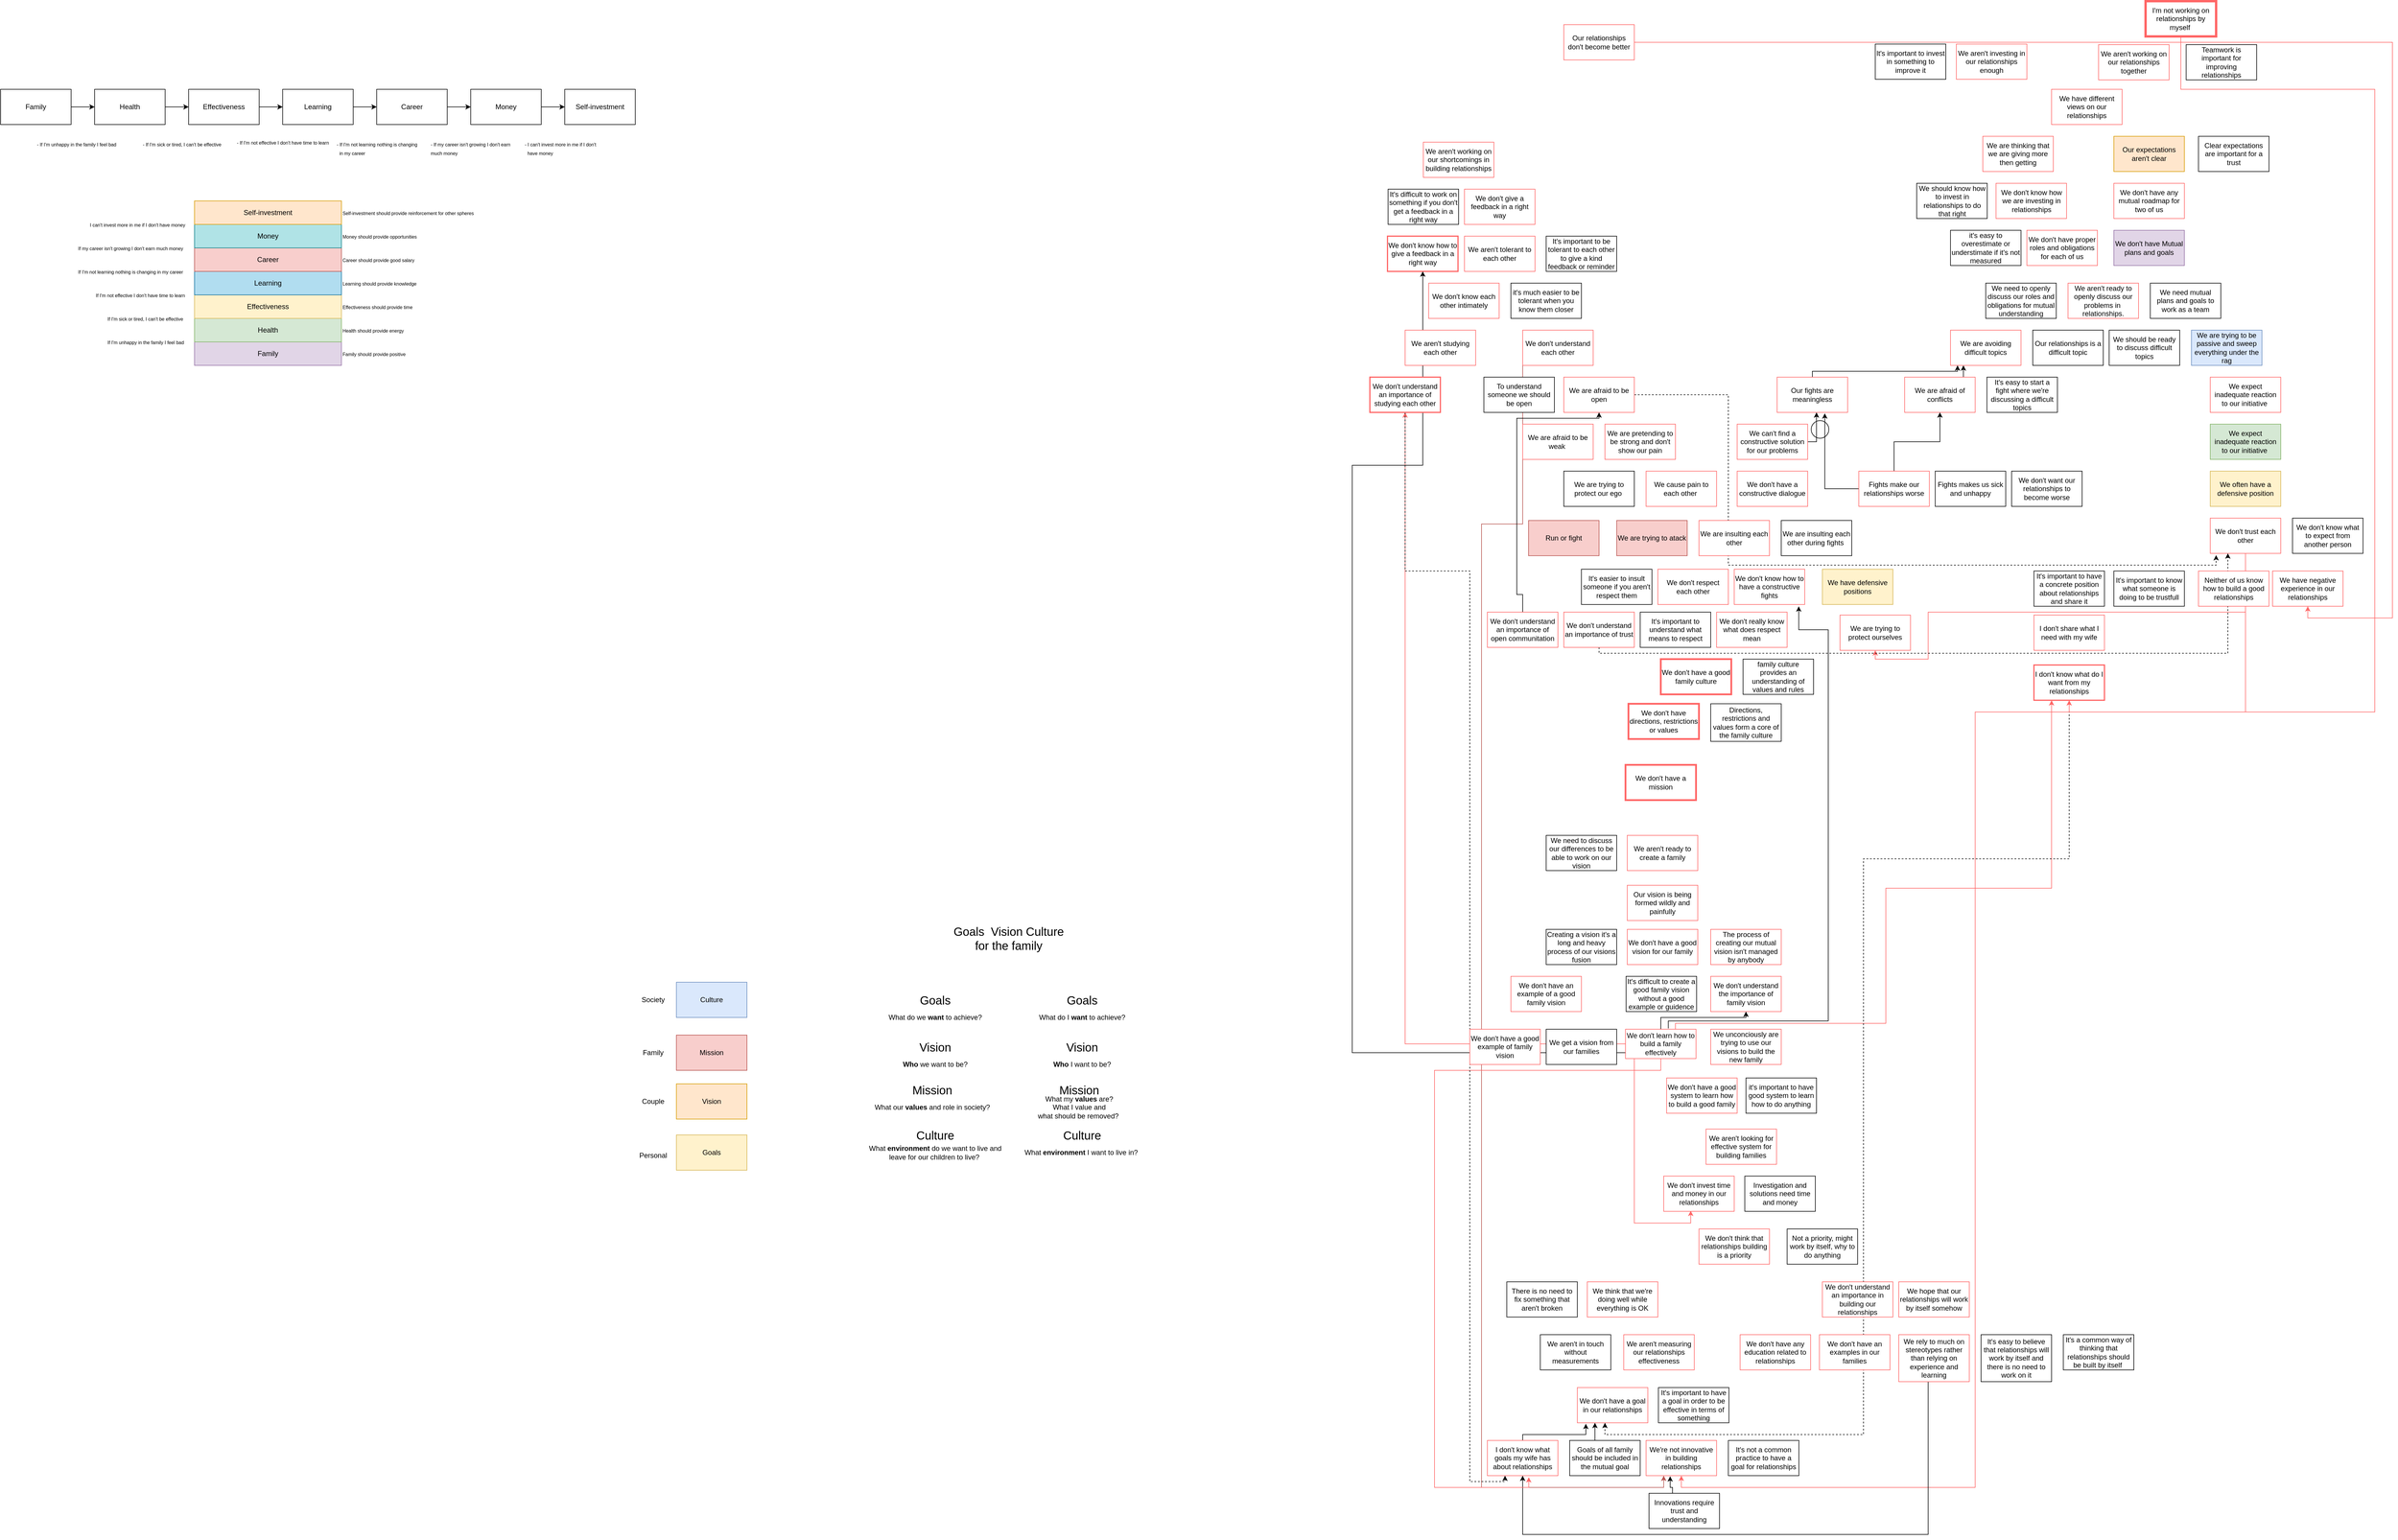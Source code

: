 <mxfile version="14.3.0" type="github">
  <diagram id="DJ9-_ddOUYUHQFPEdcVO" name="Page-1">
    <mxGraphModel dx="1185" dy="635" grid="1" gridSize="10" guides="1" tooltips="1" connect="1" arrows="1" fold="1" page="1" pageScale="1" pageWidth="850" pageHeight="1100" math="0" shadow="0">
      <root>
        <mxCell id="0" />
        <mxCell id="1" parent="0" />
        <mxCell id="LYr8p_JjXjSX1QbG3yEF-8" style="edgeStyle=orthogonalEdgeStyle;rounded=0;orthogonalLoop=1;jettySize=auto;html=1;entryX=0;entryY=0.5;entryDx=0;entryDy=0;" parent="1" source="LYr8p_JjXjSX1QbG3yEF-1" target="LYr8p_JjXjSX1QbG3yEF-2" edge="1">
          <mxGeometry relative="1" as="geometry" />
        </mxCell>
        <mxCell id="LYr8p_JjXjSX1QbG3yEF-1" value="Family" style="rounded=0;whiteSpace=wrap;html=1;" parent="1" vertex="1">
          <mxGeometry x="20" y="290" width="120" height="60" as="geometry" />
        </mxCell>
        <mxCell id="LYr8p_JjXjSX1QbG3yEF-9" style="edgeStyle=orthogonalEdgeStyle;rounded=0;orthogonalLoop=1;jettySize=auto;html=1;entryX=0;entryY=0.5;entryDx=0;entryDy=0;" parent="1" source="LYr8p_JjXjSX1QbG3yEF-2" target="LYr8p_JjXjSX1QbG3yEF-3" edge="1">
          <mxGeometry relative="1" as="geometry" />
        </mxCell>
        <mxCell id="LYr8p_JjXjSX1QbG3yEF-2" value="Health" style="rounded=0;whiteSpace=wrap;html=1;" parent="1" vertex="1">
          <mxGeometry x="180" y="290" width="120" height="60" as="geometry" />
        </mxCell>
        <mxCell id="LYr8p_JjXjSX1QbG3yEF-10" style="edgeStyle=orthogonalEdgeStyle;rounded=0;orthogonalLoop=1;jettySize=auto;html=1;entryX=0;entryY=0.5;entryDx=0;entryDy=0;" parent="1" source="LYr8p_JjXjSX1QbG3yEF-3" target="LYr8p_JjXjSX1QbG3yEF-4" edge="1">
          <mxGeometry relative="1" as="geometry" />
        </mxCell>
        <mxCell id="LYr8p_JjXjSX1QbG3yEF-3" value="Effectiveness" style="rounded=0;whiteSpace=wrap;html=1;" parent="1" vertex="1">
          <mxGeometry x="340" y="290" width="120" height="60" as="geometry" />
        </mxCell>
        <mxCell id="LYr8p_JjXjSX1QbG3yEF-11" style="edgeStyle=orthogonalEdgeStyle;rounded=0;orthogonalLoop=1;jettySize=auto;html=1;entryX=0;entryY=0.5;entryDx=0;entryDy=0;" parent="1" source="LYr8p_JjXjSX1QbG3yEF-4" target="LYr8p_JjXjSX1QbG3yEF-5" edge="1">
          <mxGeometry relative="1" as="geometry" />
        </mxCell>
        <mxCell id="LYr8p_JjXjSX1QbG3yEF-4" value="Learning" style="rounded=0;whiteSpace=wrap;html=1;" parent="1" vertex="1">
          <mxGeometry x="500" y="290" width="120" height="60" as="geometry" />
        </mxCell>
        <mxCell id="LYr8p_JjXjSX1QbG3yEF-12" style="edgeStyle=orthogonalEdgeStyle;rounded=0;orthogonalLoop=1;jettySize=auto;html=1;entryX=0;entryY=0.5;entryDx=0;entryDy=0;" parent="1" source="LYr8p_JjXjSX1QbG3yEF-5" target="LYr8p_JjXjSX1QbG3yEF-6" edge="1">
          <mxGeometry relative="1" as="geometry" />
        </mxCell>
        <mxCell id="LYr8p_JjXjSX1QbG3yEF-5" value="Career" style="rounded=0;whiteSpace=wrap;html=1;" parent="1" vertex="1">
          <mxGeometry x="660" y="290" width="120" height="60" as="geometry" />
        </mxCell>
        <mxCell id="LYr8p_JjXjSX1QbG3yEF-13" style="edgeStyle=orthogonalEdgeStyle;rounded=0;orthogonalLoop=1;jettySize=auto;html=1;entryX=0;entryY=0.5;entryDx=0;entryDy=0;" parent="1" source="LYr8p_JjXjSX1QbG3yEF-6" target="LYr8p_JjXjSX1QbG3yEF-7" edge="1">
          <mxGeometry relative="1" as="geometry" />
        </mxCell>
        <mxCell id="LYr8p_JjXjSX1QbG3yEF-6" value="Money" style="rounded=0;whiteSpace=wrap;html=1;" parent="1" vertex="1">
          <mxGeometry x="820" y="290" width="120" height="60" as="geometry" />
        </mxCell>
        <mxCell id="LYr8p_JjXjSX1QbG3yEF-7" value="Self-investment" style="rounded=0;whiteSpace=wrap;html=1;" parent="1" vertex="1">
          <mxGeometry x="980" y="290" width="120" height="60" as="geometry" />
        </mxCell>
        <mxCell id="LYr8p_JjXjSX1QbG3yEF-14" value="&lt;font style=&quot;font-size: 8px&quot;&gt;- If I&#39;m unhappy in the family I feel bad&lt;br&gt;&lt;br&gt;&lt;/font&gt;" style="text;html=1;align=left;verticalAlign=middle;resizable=0;points=[];autosize=1;" parent="1" vertex="1">
          <mxGeometry x="80" y="370" width="150" height="40" as="geometry" />
        </mxCell>
        <mxCell id="LYr8p_JjXjSX1QbG3yEF-15" value="&lt;font style=&quot;font-size: 8px&quot;&gt;- If I&#39;m sick or tired, I can&#39;t be effective&lt;br&gt;&lt;br&gt;&lt;/font&gt;" style="text;html=1;align=left;verticalAlign=middle;resizable=0;points=[];autosize=1;" parent="1" vertex="1">
          <mxGeometry x="260" y="370" width="150" height="40" as="geometry" />
        </mxCell>
        <mxCell id="LYr8p_JjXjSX1QbG3yEF-16" value="&lt;font style=&quot;font-size: 8px&quot;&gt;- If I&#39;m not effective I don&#39;t have time to learn&lt;br&gt;&lt;/font&gt;" style="text;html=1;align=left;verticalAlign=middle;resizable=0;points=[];autosize=1;" parent="1" vertex="1">
          <mxGeometry x="420" y="370" width="170" height="20" as="geometry" />
        </mxCell>
        <mxCell id="LYr8p_JjXjSX1QbG3yEF-17" value="&lt;font style=&quot;font-size: 8px&quot;&gt;- If I&#39;m not learning nothing is changing&lt;br&gt;&amp;nbsp; in my career&lt;br&gt;&lt;/font&gt;" style="text;html=1;align=left;verticalAlign=middle;resizable=0;points=[];autosize=1;" parent="1" vertex="1">
          <mxGeometry x="590" y="370" width="150" height="40" as="geometry" />
        </mxCell>
        <mxCell id="LYr8p_JjXjSX1QbG3yEF-18" value="&lt;font style=&quot;font-size: 8px&quot;&gt;- If my career isn&#39;t growing I don&#39;t earn&lt;br&gt;much money&lt;br&gt;&lt;/font&gt;" style="text;html=1;align=left;verticalAlign=middle;resizable=0;points=[];autosize=1;" parent="1" vertex="1">
          <mxGeometry x="750" y="370" width="150" height="40" as="geometry" />
        </mxCell>
        <mxCell id="LYr8p_JjXjSX1QbG3yEF-19" value="&lt;font style=&quot;font-size: 8px&quot;&gt;- I can&#39;t invest more in me if I don&#39;t &lt;br&gt;&amp;nbsp; have money&lt;br&gt;&lt;/font&gt;" style="text;html=1;align=left;verticalAlign=middle;resizable=0;points=[];autosize=1;" parent="1" vertex="1">
          <mxGeometry x="910" y="370" width="140" height="40" as="geometry" />
        </mxCell>
        <mxCell id="00tfdcvLLPrU-U2BGuaB-1" value="Family" style="rounded=0;whiteSpace=wrap;html=1;fillColor=#e1d5e7;strokeColor=#9673a6;" parent="1" vertex="1">
          <mxGeometry x="350" y="720" width="250" height="40" as="geometry" />
        </mxCell>
        <mxCell id="00tfdcvLLPrU-U2BGuaB-2" value="Health" style="rounded=0;whiteSpace=wrap;html=1;fillColor=#d5e8d4;strokeColor=#82b366;" parent="1" vertex="1">
          <mxGeometry x="350" y="680" width="250" height="40" as="geometry" />
        </mxCell>
        <mxCell id="00tfdcvLLPrU-U2BGuaB-3" value="Effectiveness" style="rounded=0;whiteSpace=wrap;html=1;fillColor=#fff2cc;strokeColor=#d6b656;" parent="1" vertex="1">
          <mxGeometry x="350" y="640" width="250" height="40" as="geometry" />
        </mxCell>
        <mxCell id="00tfdcvLLPrU-U2BGuaB-4" value="Learning" style="rounded=0;whiteSpace=wrap;html=1;fillColor=#b1ddf0;strokeColor=#10739e;" parent="1" vertex="1">
          <mxGeometry x="350" y="600" width="250" height="40" as="geometry" />
        </mxCell>
        <mxCell id="00tfdcvLLPrU-U2BGuaB-5" value="Career" style="rounded=0;whiteSpace=wrap;html=1;fillColor=#f8cecc;strokeColor=#b85450;" parent="1" vertex="1">
          <mxGeometry x="350" y="560" width="250" height="40" as="geometry" />
        </mxCell>
        <mxCell id="00tfdcvLLPrU-U2BGuaB-6" value="Money" style="rounded=0;whiteSpace=wrap;html=1;fillColor=#b0e3e6;strokeColor=#0e8088;" parent="1" vertex="1">
          <mxGeometry x="350" y="520" width="250" height="40" as="geometry" />
        </mxCell>
        <mxCell id="00tfdcvLLPrU-U2BGuaB-7" value="Self-investment" style="rounded=0;whiteSpace=wrap;html=1;fillColor=#ffe6cc;strokeColor=#d79b00;" parent="1" vertex="1">
          <mxGeometry x="350" y="480" width="250" height="40" as="geometry" />
        </mxCell>
        <mxCell id="00tfdcvLLPrU-U2BGuaB-8" value="&lt;font style=&quot;font-size: 8px&quot;&gt;Family should provide positive&lt;br&gt;&lt;/font&gt;" style="text;html=1;align=left;verticalAlign=middle;resizable=0;points=[];autosize=1;" parent="1" vertex="1">
          <mxGeometry x="600" y="730" width="120" height="20" as="geometry" />
        </mxCell>
        <mxCell id="00tfdcvLLPrU-U2BGuaB-10" value="&lt;font style=&quot;font-size: 8px&quot;&gt;Health should provide energy&lt;br&gt;&lt;/font&gt;" style="text;html=1;align=left;verticalAlign=middle;resizable=0;points=[];autosize=1;" parent="1" vertex="1">
          <mxGeometry x="600" y="690" width="120" height="20" as="geometry" />
        </mxCell>
        <mxCell id="00tfdcvLLPrU-U2BGuaB-11" value="&lt;font style=&quot;font-size: 8px&quot;&gt;Effectiveness should provide time&amp;nbsp;&lt;br&gt;&lt;/font&gt;" style="text;html=1;align=left;verticalAlign=middle;resizable=0;points=[];autosize=1;" parent="1" vertex="1">
          <mxGeometry x="600" y="650" width="140" height="20" as="geometry" />
        </mxCell>
        <mxCell id="00tfdcvLLPrU-U2BGuaB-12" value="&lt;font style=&quot;font-size: 8px&quot;&gt;Learning should provide knowledge&lt;br&gt;&lt;/font&gt;" style="text;html=1;align=left;verticalAlign=middle;resizable=0;points=[];autosize=1;" parent="1" vertex="1">
          <mxGeometry x="600" y="610" width="140" height="20" as="geometry" />
        </mxCell>
        <mxCell id="00tfdcvLLPrU-U2BGuaB-13" value="&lt;font style=&quot;font-size: 8px&quot;&gt;Career should provide good salary&lt;br&gt;&lt;/font&gt;" style="text;html=1;align=left;verticalAlign=middle;resizable=0;points=[];autosize=1;" parent="1" vertex="1">
          <mxGeometry x="600" y="570" width="140" height="20" as="geometry" />
        </mxCell>
        <mxCell id="00tfdcvLLPrU-U2BGuaB-14" value="&lt;font style=&quot;font-size: 8px&quot;&gt;Money should provide opportunities&lt;br&gt;&lt;/font&gt;" style="text;html=1;align=left;verticalAlign=middle;resizable=0;points=[];autosize=1;" parent="1" vertex="1">
          <mxGeometry x="600" y="530" width="140" height="20" as="geometry" />
        </mxCell>
        <mxCell id="00tfdcvLLPrU-U2BGuaB-15" value="&lt;font style=&quot;font-size: 8px&quot;&gt;Self-investment should provide reinforcement for other spheres&amp;nbsp;&lt;br&gt;&lt;/font&gt;" style="text;html=1;align=left;verticalAlign=middle;resizable=0;points=[];autosize=1;" parent="1" vertex="1">
          <mxGeometry x="600" y="490" width="240" height="20" as="geometry" />
        </mxCell>
        <mxCell id="00tfdcvLLPrU-U2BGuaB-16" value="We don&#39;t respect each other" style="rounded=0;whiteSpace=wrap;html=1;strokeColor=#FF6666;" parent="1" vertex="1">
          <mxGeometry x="2840" y="1107" width="120" height="60" as="geometry" />
        </mxCell>
        <mxCell id="3LwuBaPG_M0YYdpSXuYX-26" style="edgeStyle=orthogonalEdgeStyle;rounded=0;orthogonalLoop=1;jettySize=auto;html=1;entryX=0.5;entryY=1;entryDx=0;entryDy=0;fillColor=#f8cecc;strokeColor=#FF6666;" parent="1" source="00tfdcvLLPrU-U2BGuaB-17" target="3LwuBaPG_M0YYdpSXuYX-16" edge="1">
          <mxGeometry relative="1" as="geometry">
            <Array as="points">
              <mxPoint x="3380" y="1350" />
              <mxPoint x="3380" y="2670" />
              <mxPoint x="2880" y="2670" />
            </Array>
          </mxGeometry>
        </mxCell>
        <mxCell id="Hi7dQYCk58TvH-89NMs--8" style="edgeStyle=orthogonalEdgeStyle;rounded=0;orthogonalLoop=1;jettySize=auto;html=1;entryX=0.5;entryY=1;entryDx=0;entryDy=0;strokeColor=#FF6666;" parent="1" source="00tfdcvLLPrU-U2BGuaB-17" target="Hi7dQYCk58TvH-89NMs--6" edge="1">
          <mxGeometry relative="1" as="geometry">
            <Array as="points">
              <mxPoint x="3840" y="1180" />
              <mxPoint x="3300" y="1180" />
              <mxPoint x="3300" y="1260" />
              <mxPoint x="3210" y="1260" />
            </Array>
          </mxGeometry>
        </mxCell>
        <mxCell id="00tfdcvLLPrU-U2BGuaB-17" value="We don&#39;t trust each other" style="rounded=0;whiteSpace=wrap;html=1;strokeColor=#FF6666;" parent="1" vertex="1">
          <mxGeometry x="3780" y="1020" width="120" height="60" as="geometry" />
        </mxCell>
        <mxCell id="3LwuBaPG_M0YYdpSXuYX-29" style="edgeStyle=orthogonalEdgeStyle;rounded=0;orthogonalLoop=1;jettySize=auto;html=1;entryX=0.25;entryY=1;entryDx=0;entryDy=0;exitX=0;exitY=0.5;exitDx=0;exitDy=0;fillColor=#f8cecc;strokeColor=#b85450;" parent="1" source="00tfdcvLLPrU-U2BGuaB-18" target="3LwuBaPG_M0YYdpSXuYX-16" edge="1">
          <mxGeometry relative="1" as="geometry">
            <Array as="points">
              <mxPoint x="2540" y="1030" />
              <mxPoint x="2540" y="2670" />
              <mxPoint x="2850" y="2670" />
            </Array>
          </mxGeometry>
        </mxCell>
        <mxCell id="00tfdcvLLPrU-U2BGuaB-18" value="We don&#39;t understand each other" style="rounded=0;whiteSpace=wrap;html=1;strokeColor=#FF6666;" parent="1" vertex="1">
          <mxGeometry x="2610" y="700" width="120" height="60" as="geometry" />
        </mxCell>
        <mxCell id="00tfdcvLLPrU-U2BGuaB-19" value="We don&#39;t know each other intimately" style="rounded=0;whiteSpace=wrap;html=1;strokeColor=#FF6666;" parent="1" vertex="1">
          <mxGeometry x="2450" y="620" width="120" height="60" as="geometry" />
        </mxCell>
        <mxCell id="00tfdcvLLPrU-U2BGuaB-21" value="We aren&#39;t tolerant to each other" style="rounded=0;whiteSpace=wrap;html=1;strokeColor=#FF6666;" parent="1" vertex="1">
          <mxGeometry x="2511" y="540" width="120" height="60" as="geometry" />
        </mxCell>
        <mxCell id="00tfdcvLLPrU-U2BGuaB-22" value="We don&#39;t give a feedback in a right way" style="rounded=0;whiteSpace=wrap;html=1;strokeColor=#FF6666;" parent="1" vertex="1">
          <mxGeometry x="2511" y="460" width="120" height="60" as="geometry" />
        </mxCell>
        <mxCell id="00tfdcvLLPrU-U2BGuaB-23" value="We aren&#39;t working on our shortcomings in building relationships" style="rounded=0;whiteSpace=wrap;html=1;strokeColor=#FF6666;" parent="1" vertex="1">
          <mxGeometry x="2441" y="380" width="120" height="60" as="geometry" />
        </mxCell>
        <mxCell id="00tfdcvLLPrU-U2BGuaB-24" value="We aren&#39;t working on our relationships together " style="rounded=0;whiteSpace=wrap;html=1;strokeColor=#FF6666;" parent="1" vertex="1">
          <mxGeometry x="3590" y="214" width="120" height="60" as="geometry" />
        </mxCell>
        <mxCell id="00tfdcvLLPrU-U2BGuaB-25" value="We don&#39;t have proper roles and obligations for each of us " style="rounded=0;whiteSpace=wrap;html=1;strokeColor=#FF6666;" parent="1" vertex="1">
          <mxGeometry x="3468" y="530" width="120" height="60" as="geometry" />
        </mxCell>
        <mxCell id="00tfdcvLLPrU-U2BGuaB-26" value="We are thinking that we are giving more then getting " style="rounded=0;whiteSpace=wrap;html=1;strokeColor=#FF6666;" parent="1" vertex="1">
          <mxGeometry x="3393" y="370" width="120" height="60" as="geometry" />
        </mxCell>
        <mxCell id="00tfdcvLLPrU-U2BGuaB-27" value="We don&#39;t know how we are investing in relationships" style="rounded=0;whiteSpace=wrap;html=1;strokeColor=#FF6666;" parent="1" vertex="1">
          <mxGeometry x="3415.5" y="450" width="120" height="60" as="geometry" />
        </mxCell>
        <mxCell id="00tfdcvLLPrU-U2BGuaB-28" value="We often have a defensive position " style="rounded=0;whiteSpace=wrap;html=1;strokeColor=#d6b656;fillColor=#fff2cc;" parent="1" vertex="1">
          <mxGeometry x="3780" y="940" width="120" height="60" as="geometry" />
        </mxCell>
        <mxCell id="00tfdcvLLPrU-U2BGuaB-29" value="We don&#39;t have Mutual plans and goals " style="rounded=0;whiteSpace=wrap;html=1;strokeColor=#9673a6;fillColor=#e1d5e7;" parent="1" vertex="1">
          <mxGeometry x="3616" y="530" width="120" height="60" as="geometry" />
        </mxCell>
        <mxCell id="00tfdcvLLPrU-U2BGuaB-30" value="We don&#39;t have any mutual roadmap for two of us " style="rounded=0;whiteSpace=wrap;html=1;strokeColor=#FF6666;" parent="1" vertex="1">
          <mxGeometry x="3616" y="450" width="120" height="60" as="geometry" />
        </mxCell>
        <mxCell id="00tfdcvLLPrU-U2BGuaB-31" value="Our expectations aren&#39;t clear " style="rounded=0;whiteSpace=wrap;html=1;strokeColor=#d79b00;fillColor=#ffe6cc;" parent="1" vertex="1">
          <mxGeometry x="3616" y="370" width="120" height="60" as="geometry" />
        </mxCell>
        <mxCell id="Hi7dQYCk58TvH-89NMs--22" style="edgeStyle=orthogonalEdgeStyle;rounded=0;orthogonalLoop=1;jettySize=auto;html=1;entryX=0.5;entryY=1;entryDx=0;entryDy=0;strokeColor=#000000;" parent="1" source="00tfdcvLLPrU-U2BGuaB-32" target="3LwuBaPG_M0YYdpSXuYX-33" edge="1">
          <mxGeometry relative="1" as="geometry">
            <Array as="points">
              <mxPoint x="3300" y="2750" />
              <mxPoint x="2610" y="2750" />
            </Array>
          </mxGeometry>
        </mxCell>
        <mxCell id="00tfdcvLLPrU-U2BGuaB-32" value="We rely to much on stereotypes rather than relying on experience and learning " style="rounded=0;whiteSpace=wrap;html=1;strokeColor=#FF6666;" parent="1" vertex="1">
          <mxGeometry x="3250" y="2410" width="120" height="80" as="geometry" />
        </mxCell>
        <mxCell id="00tfdcvLLPrU-U2BGuaB-33" value="We have different views on our relationships " style="rounded=0;whiteSpace=wrap;html=1;strokeColor=#FF6666;" parent="1" vertex="1">
          <mxGeometry x="3510" y="290" width="120" height="60" as="geometry" />
        </mxCell>
        <mxCell id="00tfdcvLLPrU-U2BGuaB-34" value="We aren&#39;t ready to openly discuss our problems in&amp;nbsp; relationships.  " style="rounded=0;whiteSpace=wrap;html=1;strokeColor=#FF6666;" parent="1" vertex="1">
          <mxGeometry x="3538" y="620" width="120" height="60" as="geometry" />
        </mxCell>
        <mxCell id="T9ISC0xVuCYEU8GKYNPe-2" value="it&#39;s easy to overestimate or understimate if it&#39;s not measured" style="rounded=0;whiteSpace=wrap;html=1;" parent="1" vertex="1">
          <mxGeometry x="3338" y="530" width="120" height="60" as="geometry" />
        </mxCell>
        <mxCell id="sOV_pKNVG9P2FTH4Zfgg-1" value="It&#39;s important to be tolerant to each other to give a kind feedback or reminder" style="rounded=0;whiteSpace=wrap;html=1;" parent="1" vertex="1">
          <mxGeometry x="2650" y="540" width="120" height="60" as="geometry" />
        </mxCell>
        <mxCell id="sOV_pKNVG9P2FTH4Zfgg-2" value="We don&#39;t know how to give a feedback in a right way" style="rounded=0;whiteSpace=wrap;html=1;strokeColor=#FF6666;strokeWidth=2;" parent="1" vertex="1">
          <mxGeometry x="2380" y="540" width="120" height="60" as="geometry" />
        </mxCell>
        <mxCell id="sOV_pKNVG9P2FTH4Zfgg-3" value="It&#39;s difficult to work on something if you don&#39;t get a feedback in a right way" style="rounded=0;whiteSpace=wrap;html=1;" parent="1" vertex="1">
          <mxGeometry x="2381" y="460" width="120" height="60" as="geometry" />
        </mxCell>
        <mxCell id="vEPXqQitPNpgmS91bXZF-15" style="edgeStyle=orthogonalEdgeStyle;rounded=0;orthogonalLoop=1;jettySize=auto;html=1;entryX=0.5;entryY=1;entryDx=0;entryDy=0;fillColor=#f8cecc;strokeColor=#FF6666;" parent="1" source="sOV_pKNVG9P2FTH4Zfgg-4" target="vEPXqQitPNpgmS91bXZF-14" edge="1">
          <mxGeometry relative="1" as="geometry" />
        </mxCell>
        <mxCell id="vEPXqQitPNpgmS91bXZF-16" style="edgeStyle=orthogonalEdgeStyle;rounded=0;orthogonalLoop=1;jettySize=auto;html=1;entryX=0.5;entryY=1;entryDx=0;entryDy=0;fillColor=#f8cecc;" parent="1" source="sOV_pKNVG9P2FTH4Zfgg-4" target="sOV_pKNVG9P2FTH4Zfgg-2" edge="1">
          <mxGeometry relative="1" as="geometry">
            <Array as="points">
              <mxPoint x="2320" y="1930" />
              <mxPoint x="2320" y="930" />
              <mxPoint x="2440" y="930" />
            </Array>
          </mxGeometry>
        </mxCell>
        <mxCell id="Bc-SZ7N8A4xLQ5Tqbq3g-6" style="edgeStyle=orthogonalEdgeStyle;rounded=0;orthogonalLoop=1;jettySize=auto;html=1;entryX=0.25;entryY=1;entryDx=0;entryDy=0;strokeColor=#FF6666;" parent="1" source="sOV_pKNVG9P2FTH4Zfgg-4" target="3LwuBaPG_M0YYdpSXuYX-21" edge="1">
          <mxGeometry relative="1" as="geometry">
            <Array as="points">
              <mxPoint x="2870" y="1880" />
              <mxPoint x="3228" y="1880" />
              <mxPoint x="3228" y="1650" />
              <mxPoint x="3510" y="1650" />
            </Array>
          </mxGeometry>
        </mxCell>
        <mxCell id="Bc-SZ7N8A4xLQ5Tqbq3g-10" style="edgeStyle=orthogonalEdgeStyle;rounded=0;orthogonalLoop=1;jettySize=auto;html=1;" parent="1" source="sOV_pKNVG9P2FTH4Zfgg-4" target="vEPXqQitPNpgmS91bXZF-20" edge="1">
          <mxGeometry relative="1" as="geometry">
            <Array as="points">
              <mxPoint x="2845" y="1870" />
              <mxPoint x="2990" y="1870" />
            </Array>
          </mxGeometry>
        </mxCell>
        <mxCell id="Hi7dQYCk58TvH-89NMs--4" style="edgeStyle=orthogonalEdgeStyle;rounded=0;orthogonalLoop=1;jettySize=auto;html=1;exitX=0.607;exitY=-0.028;exitDx=0;exitDy=0;exitPerimeter=0;entryX=0.915;entryY=1.053;entryDx=0;entryDy=0;entryPerimeter=0;fillColor=#f8cecc;" parent="1" source="sOV_pKNVG9P2FTH4Zfgg-4" target="Hi7dQYCk58TvH-89NMs--3" edge="1">
          <mxGeometry relative="1" as="geometry">
            <mxPoint x="2845" y="1886" as="sourcePoint" />
            <mxPoint x="3080" y="1463" as="targetPoint" />
            <Array as="points">
              <mxPoint x="2858" y="1876" />
              <mxPoint x="3130" y="1876" />
              <mxPoint x="3130" y="1210" />
              <mxPoint x="3080" y="1210" />
            </Array>
          </mxGeometry>
        </mxCell>
        <mxCell id="Hi7dQYCk58TvH-89NMs--23" style="edgeStyle=orthogonalEdgeStyle;rounded=0;orthogonalLoop=1;jettySize=auto;html=1;entryX=0.587;entryY=1.043;entryDx=0;entryDy=0;strokeColor=#FF6666;entryPerimeter=0;" parent="1" source="sOV_pKNVG9P2FTH4Zfgg-4" target="3LwuBaPG_M0YYdpSXuYX-33" edge="1">
          <mxGeometry relative="1" as="geometry">
            <Array as="points">
              <mxPoint x="2845" y="1960" />
              <mxPoint x="2460" y="1960" />
              <mxPoint x="2460" y="2670" />
              <mxPoint x="2620" y="2670" />
            </Array>
          </mxGeometry>
        </mxCell>
        <mxCell id="Hi7dQYCk58TvH-89NMs--33" style="edgeStyle=orthogonalEdgeStyle;rounded=0;orthogonalLoop=1;jettySize=auto;html=1;entryX=0.383;entryY=0.983;entryDx=0;entryDy=0;entryPerimeter=0;strokeColor=#FF6666;" parent="1" source="sOV_pKNVG9P2FTH4Zfgg-4" target="3LwuBaPG_M0YYdpSXuYX-3" edge="1">
          <mxGeometry relative="1" as="geometry">
            <Array as="points">
              <mxPoint x="2800" y="2220" />
              <mxPoint x="2896" y="2220" />
            </Array>
          </mxGeometry>
        </mxCell>
        <mxCell id="sOV_pKNVG9P2FTH4Zfgg-4" value="We don&#39;t learn how to build a family effectively" style="rounded=0;whiteSpace=wrap;html=1;strokeColor=#FF6666;" parent="1" vertex="1">
          <mxGeometry x="2785" y="1890" width="120" height="50" as="geometry" />
        </mxCell>
        <mxCell id="sOV_pKNVG9P2FTH4Zfgg-5" value="We don&#39;t have a good system to learn how to build a good family" style="rounded=0;whiteSpace=wrap;html=1;strokeColor=#FF6666;" parent="1" vertex="1">
          <mxGeometry x="2855" y="1973" width="120" height="60" as="geometry" />
        </mxCell>
        <mxCell id="sOV_pKNVG9P2FTH4Zfgg-6" value="it&#39;s important to have good system to learn how to do anything" style="rounded=0;whiteSpace=wrap;html=1;" parent="1" vertex="1">
          <mxGeometry x="2990" y="1973" width="120" height="60" as="geometry" />
        </mxCell>
        <mxCell id="sOV_pKNVG9P2FTH4Zfgg-7" value="We have negative experience in our relationships" style="rounded=0;whiteSpace=wrap;html=1;strokeColor=#FF6666;" parent="1" vertex="1">
          <mxGeometry x="3886" y="1110" width="120" height="60" as="geometry" />
        </mxCell>
        <mxCell id="sOV_pKNVG9P2FTH4Zfgg-8" value="&lt;font style=&quot;font-size: 8px&quot;&gt;If I&#39;m unhappy in the family I feel bad&lt;br&gt;&lt;/font&gt;" style="text;html=1;align=left;verticalAlign=middle;resizable=0;points=[];autosize=1;" parent="1" vertex="1">
          <mxGeometry x="200" y="710" width="150" height="20" as="geometry" />
        </mxCell>
        <mxCell id="sOV_pKNVG9P2FTH4Zfgg-9" value="&lt;font style=&quot;font-size: 8px&quot;&gt;If I&#39;m sick or tired, I can&#39;t be effective&lt;br&gt;&lt;/font&gt;" style="text;html=1;align=left;verticalAlign=middle;resizable=0;points=[];autosize=1;" parent="1" vertex="1">
          <mxGeometry x="200" y="670" width="140" height="20" as="geometry" />
        </mxCell>
        <mxCell id="sOV_pKNVG9P2FTH4Zfgg-10" value="&lt;font style=&quot;font-size: 8px&quot;&gt;If I&#39;m not effective I don&#39;t have time to learn&lt;br&gt;&lt;/font&gt;" style="text;html=1;align=left;verticalAlign=middle;resizable=0;points=[];autosize=1;" parent="1" vertex="1">
          <mxGeometry x="180" y="630" width="170" height="20" as="geometry" />
        </mxCell>
        <mxCell id="sOV_pKNVG9P2FTH4Zfgg-11" value="&lt;font style=&quot;font-size: 8px&quot;&gt;If I&#39;m not learning nothing is changing in my career&lt;br&gt;&lt;/font&gt;" style="text;html=1;align=left;verticalAlign=middle;resizable=0;points=[];autosize=1;" parent="1" vertex="1">
          <mxGeometry x="150" y="590" width="190" height="20" as="geometry" />
        </mxCell>
        <mxCell id="sOV_pKNVG9P2FTH4Zfgg-12" value="&lt;font style=&quot;font-size: 8px&quot;&gt;If my career isn&#39;t growing I don&#39;t earn much money&lt;br&gt;&lt;/font&gt;" style="text;html=1;align=left;verticalAlign=middle;resizable=0;points=[];autosize=1;" parent="1" vertex="1">
          <mxGeometry x="150" y="550" width="190" height="20" as="geometry" />
        </mxCell>
        <mxCell id="sOV_pKNVG9P2FTH4Zfgg-13" value="&lt;font style=&quot;font-size: 8px&quot;&gt;I can&#39;t invest more in me if I don&#39;t&amp;nbsp;have money&lt;br&gt;&lt;/font&gt;" style="text;html=1;align=left;verticalAlign=middle;resizable=0;points=[];autosize=1;" parent="1" vertex="1">
          <mxGeometry x="170" y="510" width="180" height="20" as="geometry" />
        </mxCell>
        <mxCell id="Zmv7tB-Ae4RG4BNqRWOU-2" value="We aren&#39;t investing in our relationships enough" style="rounded=0;whiteSpace=wrap;html=1;strokeColor=#FF6666;" parent="1" vertex="1">
          <mxGeometry x="3348" y="213" width="120" height="60" as="geometry" />
        </mxCell>
        <mxCell id="Zmv7tB-Ae4RG4BNqRWOU-3" value="We should know how to invest in relationships to do that right" style="rounded=0;whiteSpace=wrap;html=1;" parent="1" vertex="1">
          <mxGeometry x="3280.5" y="450" width="120" height="60" as="geometry" />
        </mxCell>
        <mxCell id="Zmv7tB-Ae4RG4BNqRWOU-4" value="It&#39;s easier to insult someone if you aren&#39;t respect them" style="rounded=0;whiteSpace=wrap;html=1;" parent="1" vertex="1">
          <mxGeometry x="2710" y="1107" width="120" height="60" as="geometry" />
        </mxCell>
        <mxCell id="Zmv7tB-Ae4RG4BNqRWOU-5" value="We don&#39;t know what to expect from another person" style="rounded=0;whiteSpace=wrap;html=1;" parent="1" vertex="1">
          <mxGeometry x="3920" y="1020" width="120" height="60" as="geometry" />
        </mxCell>
        <mxCell id="Zmv7tB-Ae4RG4BNqRWOU-6" value="We expect inadequate reaction to our initiative&amp;nbsp;" style="rounded=0;whiteSpace=wrap;html=1;strokeColor=#FF6666;" parent="1" vertex="1">
          <mxGeometry x="3780" y="780" width="120" height="60" as="geometry" />
        </mxCell>
        <mxCell id="Zmv7tB-Ae4RG4BNqRWOU-7" value="We are trying to be passive and sweep everything under the rag" style="rounded=0;whiteSpace=wrap;html=1;strokeColor=#6c8ebf;fillColor=#dae8fc;" parent="1" vertex="1">
          <mxGeometry x="3748" y="700" width="120" height="60" as="geometry" />
        </mxCell>
        <mxCell id="Hi7dQYCk58TvH-89NMs--19" style="edgeStyle=orthogonalEdgeStyle;rounded=0;orthogonalLoop=1;jettySize=auto;html=1;strokeColor=#000000;" parent="1" source="Zmv7tB-Ae4RG4BNqRWOU-8" edge="1">
          <mxGeometry relative="1" as="geometry">
            <mxPoint x="3360" y="760" as="targetPoint" />
            <Array as="points">
              <mxPoint x="3360" y="760" />
            </Array>
          </mxGeometry>
        </mxCell>
        <mxCell id="Zmv7tB-Ae4RG4BNqRWOU-8" value="We are afraid of conflicts" style="rounded=0;whiteSpace=wrap;html=1;strokeColor=#FF6666;" parent="1" vertex="1">
          <mxGeometry x="3260" y="780" width="120" height="60" as="geometry" />
        </mxCell>
        <mxCell id="Zmv7tB-Ae4RG4BNqRWOU-9" value="We are avoiding difficult topics" style="rounded=0;whiteSpace=wrap;html=1;strokeColor=#FF6666;" parent="1" vertex="1">
          <mxGeometry x="3338" y="700" width="120" height="60" as="geometry" />
        </mxCell>
        <mxCell id="Hi7dQYCk58TvH-89NMs--14" style="edgeStyle=orthogonalEdgeStyle;rounded=0;orthogonalLoop=1;jettySize=auto;html=1;entryX=0.676;entryY=1.028;entryDx=0;entryDy=0;entryPerimeter=0;" parent="1" source="Zmv7tB-Ae4RG4BNqRWOU-10" target="Hi7dQYCk58TvH-89NMs--13" edge="1">
          <mxGeometry relative="1" as="geometry" />
        </mxCell>
        <mxCell id="Hi7dQYCk58TvH-89NMs--17" style="edgeStyle=orthogonalEdgeStyle;rounded=0;orthogonalLoop=1;jettySize=auto;html=1;entryX=0.5;entryY=1;entryDx=0;entryDy=0;" parent="1" source="Zmv7tB-Ae4RG4BNqRWOU-10" target="Zmv7tB-Ae4RG4BNqRWOU-8" edge="1">
          <mxGeometry relative="1" as="geometry" />
        </mxCell>
        <mxCell id="Zmv7tB-Ae4RG4BNqRWOU-10" value="Fights make our relationships worse" style="rounded=0;whiteSpace=wrap;html=1;strokeColor=#FF6666;" parent="1" vertex="1">
          <mxGeometry x="3182" y="940" width="120" height="60" as="geometry" />
        </mxCell>
        <mxCell id="Zmv7tB-Ae4RG4BNqRWOU-11" value="We are insulting each other during fights&amp;nbsp;" style="rounded=0;whiteSpace=wrap;html=1;" parent="1" vertex="1">
          <mxGeometry x="3050" y="1024" width="120" height="60" as="geometry" />
        </mxCell>
        <mxCell id="Zmv7tB-Ae4RG4BNqRWOU-12" value="We don&#39;t want our relationships to become worse" style="rounded=0;whiteSpace=wrap;html=1;" parent="1" vertex="1">
          <mxGeometry x="3442" y="940" width="120" height="60" as="geometry" />
        </mxCell>
        <mxCell id="Zmv7tB-Ae4RG4BNqRWOU-13" value="Fights makes us sick and unhappy" style="rounded=0;whiteSpace=wrap;html=1;" parent="1" vertex="1">
          <mxGeometry x="3312" y="940" width="120" height="60" as="geometry" />
        </mxCell>
        <mxCell id="Zmv7tB-Ae4RG4BNqRWOU-14" value="It&#39;s easy to start a fight where we&#39;re discussing a difficult topics" style="rounded=0;whiteSpace=wrap;html=1;" parent="1" vertex="1">
          <mxGeometry x="3400" y="780" width="120" height="60" as="geometry" />
        </mxCell>
        <mxCell id="Zmv7tB-Ae4RG4BNqRWOU-15" value="We should be ready to discuss difficult topics" style="rounded=0;whiteSpace=wrap;html=1;" parent="1" vertex="1">
          <mxGeometry x="3608" y="700" width="120" height="60" as="geometry" />
        </mxCell>
        <mxCell id="Zmv7tB-Ae4RG4BNqRWOU-16" value="Our relationships is a difficult topic" style="rounded=0;whiteSpace=wrap;html=1;" parent="1" vertex="1">
          <mxGeometry x="3478" y="700" width="120" height="60" as="geometry" />
        </mxCell>
        <mxCell id="Zmv7tB-Ae4RG4BNqRWOU-17" value="We need to openly discuss our roles and obligations for mutual understanding" style="rounded=0;whiteSpace=wrap;html=1;" parent="1" vertex="1">
          <mxGeometry x="3398" y="620" width="120" height="60" as="geometry" />
        </mxCell>
        <mxCell id="Zmv7tB-Ae4RG4BNqRWOU-18" value="We need mutual plans and goals to work as a team" style="rounded=0;whiteSpace=wrap;html=1;" parent="1" vertex="1">
          <mxGeometry x="3678" y="620" width="120" height="60" as="geometry" />
        </mxCell>
        <mxCell id="3LwuBaPG_M0YYdpSXuYX-25" style="edgeStyle=orthogonalEdgeStyle;rounded=0;orthogonalLoop=1;jettySize=auto;html=1;fillColor=#f8cecc;dashed=1;" parent="1" source="Zmv7tB-Ae4RG4BNqRWOU-19" edge="1">
          <mxGeometry relative="1" as="geometry">
            <Array as="points">
              <mxPoint x="2960" y="810" />
              <mxPoint x="2960" y="1100" />
              <mxPoint x="3790" y="1100" />
              <mxPoint x="3790" y="1083" />
            </Array>
            <mxPoint x="3790" y="1083" as="targetPoint" />
          </mxGeometry>
        </mxCell>
        <mxCell id="Zmv7tB-Ae4RG4BNqRWOU-19" value="We are afraid to be open" style="rounded=0;whiteSpace=wrap;html=1;strokeColor=#FF6666;" parent="1" vertex="1">
          <mxGeometry x="2680" y="780" width="120" height="60" as="geometry" />
        </mxCell>
        <mxCell id="Zmv7tB-Ae4RG4BNqRWOU-20" value="We are afraid to be weak&amp;nbsp;" style="rounded=0;whiteSpace=wrap;html=1;strokeColor=#FF6666;" parent="1" vertex="1">
          <mxGeometry x="2610" y="860" width="120" height="60" as="geometry" />
        </mxCell>
        <mxCell id="Zmv7tB-Ae4RG4BNqRWOU-21" value="We cause pain to each other&amp;nbsp;" style="rounded=0;whiteSpace=wrap;html=1;strokeColor=#FF6666;" parent="1" vertex="1">
          <mxGeometry x="2820" y="940" width="120" height="60" as="geometry" />
        </mxCell>
        <mxCell id="Zmv7tB-Ae4RG4BNqRWOU-22" value="We are pretending to be strong and don&#39;t show our pain" style="rounded=0;whiteSpace=wrap;html=1;strokeColor=#FF6666;" parent="1" vertex="1">
          <mxGeometry x="2750" y="860" width="120" height="60" as="geometry" />
        </mxCell>
        <mxCell id="Zmv7tB-Ae4RG4BNqRWOU-23" value="We are trying to protect our ego&amp;nbsp;" style="rounded=0;whiteSpace=wrap;html=1;" parent="1" vertex="1">
          <mxGeometry x="2680" y="940" width="120" height="60" as="geometry" />
        </mxCell>
        <mxCell id="Zmv7tB-Ae4RG4BNqRWOU-24" value="To understand someone we should be open" style="rounded=0;whiteSpace=wrap;html=1;" parent="1" vertex="1">
          <mxGeometry x="2544" y="780" width="120" height="60" as="geometry" />
        </mxCell>
        <mxCell id="vEPXqQitPNpgmS91bXZF-5" style="edgeStyle=orthogonalEdgeStyle;rounded=0;orthogonalLoop=1;jettySize=auto;html=1;entryX=0.5;entryY=1;entryDx=0;entryDy=0;fillColor=#f8cecc;strokeColor=#FF6666;" parent="1" source="vEPXqQitPNpgmS91bXZF-1" target="sOV_pKNVG9P2FTH4Zfgg-7" edge="1">
          <mxGeometry relative="1" as="geometry">
            <Array as="points">
              <mxPoint x="4090" y="210" />
              <mxPoint x="4090" y="1190" />
              <mxPoint x="3946" y="1190" />
            </Array>
          </mxGeometry>
        </mxCell>
        <mxCell id="vEPXqQitPNpgmS91bXZF-1" value="Our relationships don&#39;t become better" style="rounded=0;whiteSpace=wrap;html=1;strokeColor=#FF6666;" parent="1" vertex="1">
          <mxGeometry x="2680" y="180" width="120" height="60" as="geometry" />
        </mxCell>
        <mxCell id="vEPXqQitPNpgmS91bXZF-2" value="It&#39;s important to invest in something to improve it" style="rounded=0;whiteSpace=wrap;html=1;" parent="1" vertex="1">
          <mxGeometry x="3210" y="213" width="120" height="60" as="geometry" />
        </mxCell>
        <mxCell id="vEPXqQitPNpgmS91bXZF-3" value="Teamwork is important for improving relationships" style="rounded=0;whiteSpace=wrap;html=1;" parent="1" vertex="1">
          <mxGeometry x="3739" y="214" width="120" height="60" as="geometry" />
        </mxCell>
        <mxCell id="vEPXqQitPNpgmS91bXZF-4" value="We don&#39;t really know what does respect mean" style="rounded=0;whiteSpace=wrap;html=1;strokeColor=#FF6666;" parent="1" vertex="1">
          <mxGeometry x="2940" y="1180" width="120" height="60" as="geometry" />
        </mxCell>
        <mxCell id="vEPXqQitPNpgmS91bXZF-6" value="We don&#39;t have a good family culture" style="rounded=0;whiteSpace=wrap;html=1;strokeColor=#FF6666;strokeWidth=3;" parent="1" vertex="1">
          <mxGeometry x="2845" y="1260" width="120" height="60" as="geometry" />
        </mxCell>
        <mxCell id="vEPXqQitPNpgmS91bXZF-7" value="family culture provides an understanding of values and rules" style="rounded=0;whiteSpace=wrap;html=1;" parent="1" vertex="1">
          <mxGeometry x="2985" y="1260" width="120" height="60" as="geometry" />
        </mxCell>
        <mxCell id="vEPXqQitPNpgmS91bXZF-8" value="It&#39;s important to understand what means to respect" style="rounded=0;whiteSpace=wrap;html=1;" parent="1" vertex="1">
          <mxGeometry x="2810" y="1180" width="120" height="60" as="geometry" />
        </mxCell>
        <mxCell id="vEPXqQitPNpgmS91bXZF-9" value="We don&#39;t have an example of a good family vision" style="rounded=0;whiteSpace=wrap;html=1;strokeColor=#FF6666;strokeWidth=1;" parent="1" vertex="1">
          <mxGeometry x="2590" y="1800" width="120" height="60" as="geometry" />
        </mxCell>
        <mxCell id="vEPXqQitPNpgmS91bXZF-10" value="It&#39;s difficult to create a good family vision without a good example or guidence" style="rounded=0;whiteSpace=wrap;html=1;" parent="1" vertex="1">
          <mxGeometry x="2786" y="1800" width="120" height="60" as="geometry" />
        </mxCell>
        <mxCell id="vEPXqQitPNpgmS91bXZF-11" value="Directions, restrictions and values form a core of the family culture" style="rounded=0;whiteSpace=wrap;html=1;" parent="1" vertex="1">
          <mxGeometry x="2930" y="1336" width="120" height="64" as="geometry" />
        </mxCell>
        <mxCell id="vEPXqQitPNpgmS91bXZF-12" value="We don&#39;t have a good vision for our family" style="rounded=0;whiteSpace=wrap;html=1;strokeColor=#FF6666;" parent="1" vertex="1">
          <mxGeometry x="2788" y="1720" width="120" height="60" as="geometry" />
        </mxCell>
        <mxCell id="vEPXqQitPNpgmS91bXZF-13" value="We aren&#39;t studying each other" style="rounded=0;whiteSpace=wrap;html=1;strokeColor=#FF6666;" parent="1" vertex="1">
          <mxGeometry x="2410" y="700" width="120" height="60" as="geometry" />
        </mxCell>
        <mxCell id="3LwuBaPG_M0YYdpSXuYX-35" style="edgeStyle=orthogonalEdgeStyle;rounded=0;orthogonalLoop=1;jettySize=auto;html=1;entryX=0.25;entryY=1;entryDx=0;entryDy=0;dashed=1;" parent="1" source="vEPXqQitPNpgmS91bXZF-14" target="3LwuBaPG_M0YYdpSXuYX-33" edge="1">
          <mxGeometry relative="1" as="geometry">
            <Array as="points">
              <mxPoint x="2520" y="1110" />
              <mxPoint x="2520" y="2660" />
              <mxPoint x="2580" y="2660" />
            </Array>
          </mxGeometry>
        </mxCell>
        <mxCell id="vEPXqQitPNpgmS91bXZF-14" value="We don&#39;t understand an importance of studying each other" style="rounded=0;whiteSpace=wrap;html=1;strokeColor=#FF6666;strokeWidth=2;" parent="1" vertex="1">
          <mxGeometry x="2350" y="780" width="120" height="60" as="geometry" />
        </mxCell>
        <mxCell id="vEPXqQitPNpgmS91bXZF-20" value="We don&#39;t understand the importance of family vision" style="rounded=0;whiteSpace=wrap;html=1;strokeColor=#FF6666;strokeWidth=1;" parent="1" vertex="1">
          <mxGeometry x="2930" y="1800" width="120" height="60" as="geometry" />
        </mxCell>
        <mxCell id="3LwuBaPG_M0YYdpSXuYX-1" value="We aren&#39;t looking for effective system for building families" style="rounded=0;whiteSpace=wrap;html=1;strokeColor=#FF6666;" parent="1" vertex="1">
          <mxGeometry x="2922" y="2060" width="120" height="60" as="geometry" />
        </mxCell>
        <mxCell id="3LwuBaPG_M0YYdpSXuYX-3" value="We don&#39;t invest time and money in our relationships" style="rounded=0;whiteSpace=wrap;html=1;strokeColor=#FF6666;" parent="1" vertex="1">
          <mxGeometry x="2850" y="2140" width="120" height="60" as="geometry" />
        </mxCell>
        <mxCell id="3LwuBaPG_M0YYdpSXuYX-5" value="We don&#39;t think that relationships building is a priority" style="rounded=0;whiteSpace=wrap;html=1;strokeColor=#FF6666;" parent="1" vertex="1">
          <mxGeometry x="2910" y="2230" width="120" height="60" as="geometry" />
        </mxCell>
        <mxCell id="3LwuBaPG_M0YYdpSXuYX-7" value="It&#39;s a common way of thinking that relationships should be built by itself&amp;nbsp;" style="rounded=0;whiteSpace=wrap;html=1;" parent="1" vertex="1">
          <mxGeometry x="3530" y="2410" width="120" height="60" as="geometry" />
        </mxCell>
        <mxCell id="3LwuBaPG_M0YYdpSXuYX-8" value="It&#39;s easy to believe that relationships will work by itself and there is no need to work on it" style="rounded=0;whiteSpace=wrap;html=1;" parent="1" vertex="1">
          <mxGeometry x="3390" y="2410" width="120" height="80" as="geometry" />
        </mxCell>
        <mxCell id="3LwuBaPG_M0YYdpSXuYX-9" value="We think that we&#39;re doing well while everything is OK" style="rounded=0;whiteSpace=wrap;html=1;strokeColor=#FF6666;" parent="1" vertex="1">
          <mxGeometry x="2720" y="2320" width="120" height="60" as="geometry" />
        </mxCell>
        <mxCell id="3LwuBaPG_M0YYdpSXuYX-10" value="We aren&#39;t measuring our relationships&lt;br&gt;effectiveness" style="rounded=0;whiteSpace=wrap;html=1;strokeColor=#FF6666;" parent="1" vertex="1">
          <mxGeometry x="2782" y="2410" width="120" height="60" as="geometry" />
        </mxCell>
        <mxCell id="3LwuBaPG_M0YYdpSXuYX-11" value="We don&#39;t have a goal in our relationships" style="rounded=0;whiteSpace=wrap;html=1;strokeColor=#FF6666;" parent="1" vertex="1">
          <mxGeometry x="2703" y="2500" width="120" height="60" as="geometry" />
        </mxCell>
        <mxCell id="3LwuBaPG_M0YYdpSXuYX-12" value="It&#39;s important to have a goal in order to be effective in terms of something" style="rounded=0;whiteSpace=wrap;html=1;" parent="1" vertex="1">
          <mxGeometry x="2841" y="2500" width="120" height="60" as="geometry" />
        </mxCell>
        <mxCell id="3LwuBaPG_M0YYdpSXuYX-15" value="It&#39;s not a common practice to have a goal for relationships" style="rounded=0;whiteSpace=wrap;html=1;" parent="1" vertex="1">
          <mxGeometry x="2960" y="2590" width="120" height="60" as="geometry" />
        </mxCell>
        <mxCell id="3LwuBaPG_M0YYdpSXuYX-16" value="We&#39;re not innovative in building relationships" style="rounded=0;whiteSpace=wrap;html=1;strokeColor=#FF6666;" parent="1" vertex="1">
          <mxGeometry x="2820" y="2590" width="120" height="60" as="geometry" />
        </mxCell>
        <mxCell id="3LwuBaPG_M0YYdpSXuYX-27" style="edgeStyle=orthogonalEdgeStyle;rounded=0;orthogonalLoop=1;jettySize=auto;html=1;" parent="1" source="3LwuBaPG_M0YYdpSXuYX-17" edge="1">
          <mxGeometry relative="1" as="geometry">
            <mxPoint x="2861" y="2651" as="targetPoint" />
            <Array as="points">
              <mxPoint x="2865" y="2670" />
              <mxPoint x="2861" y="2670" />
            </Array>
          </mxGeometry>
        </mxCell>
        <mxCell id="3LwuBaPG_M0YYdpSXuYX-17" value="Innovations require trust and understanding" style="rounded=0;whiteSpace=wrap;html=1;" parent="1" vertex="1">
          <mxGeometry x="2825" y="2680" width="120" height="60" as="geometry" />
        </mxCell>
        <mxCell id="3LwuBaPG_M0YYdpSXuYX-19" value="It&#39;s important to know what someone is doing to be trustfull" style="rounded=0;whiteSpace=wrap;html=1;" parent="1" vertex="1">
          <mxGeometry x="3616" y="1110" width="120" height="60" as="geometry" />
        </mxCell>
        <mxCell id="3LwuBaPG_M0YYdpSXuYX-20" value="It&#39;s important to have a concrete position about relationships and share it" style="rounded=0;whiteSpace=wrap;html=1;" parent="1" vertex="1">
          <mxGeometry x="3480" y="1110" width="120" height="60" as="geometry" />
        </mxCell>
        <mxCell id="3LwuBaPG_M0YYdpSXuYX-30" style="edgeStyle=orthogonalEdgeStyle;rounded=0;orthogonalLoop=1;jettySize=auto;html=1;entryX=0.392;entryY=1;entryDx=0;entryDy=0;entryPerimeter=0;fillColor=#f8cecc;dashed=1;" parent="1" source="3LwuBaPG_M0YYdpSXuYX-21" target="3LwuBaPG_M0YYdpSXuYX-11" edge="1">
          <mxGeometry relative="1" as="geometry">
            <Array as="points">
              <mxPoint x="3190" y="1600" />
              <mxPoint x="3190" y="2580" />
              <mxPoint x="2750" y="2580" />
            </Array>
          </mxGeometry>
        </mxCell>
        <mxCell id="3LwuBaPG_M0YYdpSXuYX-21" value="I don&#39;t know what do I want from my relationships" style="rounded=0;whiteSpace=wrap;html=1;strokeColor=#FF6666;strokeWidth=2;" parent="1" vertex="1">
          <mxGeometry x="3480" y="1270" width="120" height="60" as="geometry" />
        </mxCell>
        <mxCell id="3LwuBaPG_M0YYdpSXuYX-22" value="I don&#39;t share what I need with my wife" style="rounded=0;whiteSpace=wrap;html=1;strokeColor=#FF6666;" parent="1" vertex="1">
          <mxGeometry x="3480" y="1185" width="120" height="60" as="geometry" />
        </mxCell>
        <mxCell id="3LwuBaPG_M0YYdpSXuYX-6" value="We hope that our relationships will work by itself somehow" style="rounded=0;whiteSpace=wrap;html=1;strokeColor=#FF6666;" parent="1" vertex="1">
          <mxGeometry x="3250" y="2320" width="120" height="60" as="geometry" />
        </mxCell>
        <mxCell id="3LwuBaPG_M0YYdpSXuYX-32" style="edgeStyle=orthogonalEdgeStyle;rounded=0;orthogonalLoop=1;jettySize=auto;html=1;entryX=0.25;entryY=1;entryDx=0;entryDy=0;" parent="1" source="3LwuBaPG_M0YYdpSXuYX-31" target="3LwuBaPG_M0YYdpSXuYX-11" edge="1">
          <mxGeometry relative="1" as="geometry">
            <Array as="points">
              <mxPoint x="2733" y="2580" />
              <mxPoint x="2733" y="2580" />
            </Array>
          </mxGeometry>
        </mxCell>
        <mxCell id="3LwuBaPG_M0YYdpSXuYX-31" value="Goals of all family should be included in the mutual goal" style="rounded=0;whiteSpace=wrap;html=1;" parent="1" vertex="1">
          <mxGeometry x="2690" y="2590" width="120" height="60" as="geometry" />
        </mxCell>
        <mxCell id="00tfdcvLLPrU-U2BGuaB-20" value="We are insulting each other " style="rounded=0;whiteSpace=wrap;html=1;strokeColor=#FF6666;" parent="1" vertex="1">
          <mxGeometry x="2910" y="1024" width="120" height="60" as="geometry" />
        </mxCell>
        <mxCell id="3LwuBaPG_M0YYdpSXuYX-36" style="edgeStyle=orthogonalEdgeStyle;rounded=0;orthogonalLoop=1;jettySize=auto;html=1;entryX=0.121;entryY=1.028;entryDx=0;entryDy=0;entryPerimeter=0;" parent="1" source="3LwuBaPG_M0YYdpSXuYX-33" target="3LwuBaPG_M0YYdpSXuYX-11" edge="1">
          <mxGeometry relative="1" as="geometry">
            <Array as="points">
              <mxPoint x="2610" y="2580" />
              <mxPoint x="2718" y="2580" />
            </Array>
          </mxGeometry>
        </mxCell>
        <mxCell id="3LwuBaPG_M0YYdpSXuYX-33" value="I don&#39;t know what goals my wife has about relationships" style="rounded=0;whiteSpace=wrap;html=1;strokeColor=#FF6666;strokeWidth=1;" parent="1" vertex="1">
          <mxGeometry x="2550" y="2590" width="120" height="60" as="geometry" />
        </mxCell>
        <mxCell id="3LwuBaPG_M0YYdpSXuYX-34" value="it&#39;s much easier to be tolerant when you know them closer" style="rounded=0;whiteSpace=wrap;html=1;" parent="1" vertex="1">
          <mxGeometry x="2590" y="620" width="120" height="60" as="geometry" />
        </mxCell>
        <mxCell id="Bc-SZ7N8A4xLQ5Tqbq3g-2" style="edgeStyle=orthogonalEdgeStyle;rounded=0;orthogonalLoop=1;jettySize=auto;html=1;entryX=0.5;entryY=1;entryDx=0;entryDy=0;strokeColor=#FF6666;" parent="1" source="3LwuBaPG_M0YYdpSXuYX-37" target="3LwuBaPG_M0YYdpSXuYX-21" edge="1">
          <mxGeometry relative="1" as="geometry">
            <Array as="points">
              <mxPoint x="3730" y="290" />
              <mxPoint x="4060" y="290" />
              <mxPoint x="4060" y="1350" />
              <mxPoint x="3540" y="1350" />
            </Array>
          </mxGeometry>
        </mxCell>
        <mxCell id="3LwuBaPG_M0YYdpSXuYX-37" value="I&#39;m not working on relationships by myself&amp;nbsp;" style="rounded=0;whiteSpace=wrap;html=1;strokeColor=#FF6666;strokeWidth=4;" parent="1" vertex="1">
          <mxGeometry x="3670" y="140" width="120" height="60" as="geometry" />
        </mxCell>
        <mxCell id="Bc-SZ7N8A4xLQ5Tqbq3g-1" value="We aren&#39;t in touch without measurements" style="rounded=0;whiteSpace=wrap;html=1;" parent="1" vertex="1">
          <mxGeometry x="2640" y="2410" width="120" height="60" as="geometry" />
        </mxCell>
        <mxCell id="Bc-SZ7N8A4xLQ5Tqbq3g-3" value="There is no need to fix something that aren&#39;t broken" style="rounded=0;whiteSpace=wrap;html=1;" parent="1" vertex="1">
          <mxGeometry x="2583" y="2320" width="120" height="60" as="geometry" />
        </mxCell>
        <mxCell id="3LwuBaPG_M0YYdpSXuYX-4" value="We don&#39;t understand an importance in building our relationships" style="rounded=0;whiteSpace=wrap;html=1;strokeColor=#FF6666;strokeWidth=1;" parent="1" vertex="1">
          <mxGeometry x="3120" y="2320" width="120" height="60" as="geometry" />
        </mxCell>
        <mxCell id="Bc-SZ7N8A4xLQ5Tqbq3g-4" value="Not a priority, might work by itself, why to do anything" style="rounded=0;whiteSpace=wrap;html=1;" parent="1" vertex="1">
          <mxGeometry x="3060" y="2230" width="120" height="60" as="geometry" />
        </mxCell>
        <mxCell id="Bc-SZ7N8A4xLQ5Tqbq3g-5" value="Investigation and solutions need time and money" style="rounded=0;whiteSpace=wrap;html=1;" parent="1" vertex="1">
          <mxGeometry x="2988" y="2140" width="120" height="60" as="geometry" />
        </mxCell>
        <mxCell id="Bc-SZ7N8A4xLQ5Tqbq3g-11" value="We don&#39;t have directions, restrictions or values" style="rounded=0;whiteSpace=wrap;html=1;strokeColor=#FF6666;strokeWidth=3;" parent="1" vertex="1">
          <mxGeometry x="2790" y="1336" width="120" height="60" as="geometry" />
        </mxCell>
        <mxCell id="Hi7dQYCk58TvH-89NMs--2" style="edgeStyle=orthogonalEdgeStyle;rounded=0;orthogonalLoop=1;jettySize=auto;html=1;entryX=0.5;entryY=1;entryDx=0;entryDy=0;" parent="1" source="Bc-SZ7N8A4xLQ5Tqbq3g-12" target="Zmv7tB-Ae4RG4BNqRWOU-19" edge="1">
          <mxGeometry relative="1" as="geometry">
            <Array as="points">
              <mxPoint x="2610" y="1150" />
              <mxPoint x="2600" y="1150" />
              <mxPoint x="2600" y="850" />
              <mxPoint x="2740" y="850" />
            </Array>
          </mxGeometry>
        </mxCell>
        <mxCell id="Bc-SZ7N8A4xLQ5Tqbq3g-12" value="We don&#39;t understand an importance of open communitation" style="rounded=0;whiteSpace=wrap;html=1;strokeColor=#FF6666;" parent="1" vertex="1">
          <mxGeometry x="2550" y="1180" width="120" height="60" as="geometry" />
        </mxCell>
        <mxCell id="Hi7dQYCk58TvH-89NMs--1" style="edgeStyle=orthogonalEdgeStyle;rounded=0;orthogonalLoop=1;jettySize=auto;html=1;dashed=1;" parent="1" source="Bc-SZ7N8A4xLQ5Tqbq3g-13" edge="1">
          <mxGeometry relative="1" as="geometry">
            <mxPoint x="3810" y="1080" as="targetPoint" />
            <Array as="points">
              <mxPoint x="2740" y="1250" />
              <mxPoint x="3810" y="1250" />
              <mxPoint x="3810" y="1080" />
            </Array>
          </mxGeometry>
        </mxCell>
        <mxCell id="Bc-SZ7N8A4xLQ5Tqbq3g-13" value="We don&#39;t understand an importance of trust" style="rounded=0;whiteSpace=wrap;html=1;strokeColor=#FF6666;" parent="1" vertex="1">
          <mxGeometry x="2680" y="1180" width="120" height="60" as="geometry" />
        </mxCell>
        <mxCell id="3LwuBaPG_M0YYdpSXuYX-18" value="Neither of us know how to build a good relationships" style="rounded=0;whiteSpace=wrap;html=1;strokeColor=#FF6666;" parent="1" vertex="1">
          <mxGeometry x="3760" y="1110" width="120" height="60" as="geometry" />
        </mxCell>
        <mxCell id="Hi7dQYCk58TvH-89NMs--3" value="We don&#39;t know how to have a constructive fights" style="rounded=0;whiteSpace=wrap;html=1;strokeColor=#FF6666;" parent="1" vertex="1">
          <mxGeometry x="2970" y="1107" width="120" height="60" as="geometry" />
        </mxCell>
        <mxCell id="Hi7dQYCk58TvH-89NMs--6" value="We are trying to protect ourselves" style="rounded=0;whiteSpace=wrap;html=1;strokeColor=#FF6666;" parent="1" vertex="1">
          <mxGeometry x="3150" y="1185" width="120" height="60" as="geometry" />
        </mxCell>
        <mxCell id="Hi7dQYCk58TvH-89NMs--9" value="We have defensive positions" style="rounded=0;whiteSpace=wrap;html=1;strokeColor=#d6b656;fillColor=#fff2cc;" parent="1" vertex="1">
          <mxGeometry x="3120" y="1107" width="120" height="60" as="geometry" />
        </mxCell>
        <mxCell id="Hi7dQYCk58TvH-89NMs--15" style="edgeStyle=orthogonalEdgeStyle;rounded=0;orthogonalLoop=1;jettySize=auto;html=1;" parent="1" source="Hi7dQYCk58TvH-89NMs--10" edge="1">
          <mxGeometry relative="1" as="geometry">
            <mxPoint x="3110" y="840" as="targetPoint" />
            <Array as="points">
              <mxPoint x="3110" y="890" />
              <mxPoint x="3110" y="840" />
            </Array>
          </mxGeometry>
        </mxCell>
        <mxCell id="Hi7dQYCk58TvH-89NMs--10" value="We can&#39;t find a constructive solution for our problems" style="rounded=0;whiteSpace=wrap;html=1;strokeColor=#FF6666;" parent="1" vertex="1">
          <mxGeometry x="2975" y="860" width="120" height="60" as="geometry" />
        </mxCell>
        <mxCell id="Hi7dQYCk58TvH-89NMs--11" value="We don&#39;t have a constructive dialogue" style="rounded=0;whiteSpace=wrap;html=1;strokeColor=#FF6666;" parent="1" vertex="1">
          <mxGeometry x="2975" y="940" width="120" height="60" as="geometry" />
        </mxCell>
        <mxCell id="Hi7dQYCk58TvH-89NMs--18" style="edgeStyle=orthogonalEdgeStyle;rounded=0;orthogonalLoop=1;jettySize=auto;html=1;strokeColor=#000000;" parent="1" source="Hi7dQYCk58TvH-89NMs--13" edge="1">
          <mxGeometry relative="1" as="geometry">
            <mxPoint x="3350" y="760" as="targetPoint" />
            <Array as="points">
              <mxPoint x="3103" y="770" />
              <mxPoint x="3350" y="770" />
              <mxPoint x="3350" y="760" />
            </Array>
          </mxGeometry>
        </mxCell>
        <mxCell id="Hi7dQYCk58TvH-89NMs--13" value="Our fights are meaningless" style="rounded=0;whiteSpace=wrap;html=1;strokeColor=#FF6666;" parent="1" vertex="1">
          <mxGeometry x="3043" y="780" width="120" height="60" as="geometry" />
        </mxCell>
        <mxCell id="Hi7dQYCk58TvH-89NMs--16" value="" style="ellipse;whiteSpace=wrap;html=1;aspect=fixed;fillColor=none;" parent="1" vertex="1">
          <mxGeometry x="3101" y="854" width="30" height="30" as="geometry" />
        </mxCell>
        <mxCell id="Hi7dQYCk58TvH-89NMs--21" value="Clear expectations are important for a trust" style="rounded=0;whiteSpace=wrap;html=1;" parent="1" vertex="1">
          <mxGeometry x="3760" y="370" width="120" height="60" as="geometry" />
        </mxCell>
        <mxCell id="Hi7dQYCk58TvH-89NMs--26" value="&lt;font style=&quot;font-size: 20px&quot;&gt;Goals&amp;nbsp; Vision Culture&lt;br&gt;for the family&lt;br&gt;&lt;/font&gt;" style="text;html=1;align=center;verticalAlign=middle;resizable=0;points=[];autosize=1;" parent="1" vertex="1">
          <mxGeometry x="1635" y="1715" width="200" height="40" as="geometry" />
        </mxCell>
        <mxCell id="Hi7dQYCk58TvH-89NMs--27" value="We are trying to atack" style="rounded=0;whiteSpace=wrap;html=1;strokeColor=#b85450;fillColor=#f8cecc;" parent="1" vertex="1">
          <mxGeometry x="2770" y="1024" width="120" height="60" as="geometry" />
        </mxCell>
        <mxCell id="Hi7dQYCk58TvH-89NMs--28" value="Run or fight" style="rounded=0;whiteSpace=wrap;html=1;strokeColor=#b85450;fillColor=#f8cecc;" parent="1" vertex="1">
          <mxGeometry x="2620" y="1024" width="120" height="60" as="geometry" />
        </mxCell>
        <mxCell id="Hi7dQYCk58TvH-89NMs--30" value="We expect inadequate reaction to our initiative&amp;nbsp;" style="rounded=0;whiteSpace=wrap;html=1;strokeColor=#82b366;fillColor=#d5e8d4;" parent="1" vertex="1">
          <mxGeometry x="3780" y="860" width="120" height="60" as="geometry" />
        </mxCell>
        <mxCell id="Hi7dQYCk58TvH-89NMs--31" value="We don&#39;t have any education related to relationships" style="rounded=0;whiteSpace=wrap;html=1;strokeColor=#FF6666;" parent="1" vertex="1">
          <mxGeometry x="2980" y="2410" width="120" height="60" as="geometry" />
        </mxCell>
        <mxCell id="Hi7dQYCk58TvH-89NMs--32" value="We don&#39;t have an examples in our families" style="rounded=0;whiteSpace=wrap;html=1;strokeColor=#FF6666;" parent="1" vertex="1">
          <mxGeometry x="3115" y="2410" width="120" height="60" as="geometry" />
        </mxCell>
        <mxCell id="Hi7dQYCk58TvH-89NMs--34" value="&lt;font style=&quot;font-size: 20px&quot;&gt;Goals&lt;br&gt;&lt;/font&gt;" style="text;html=1;align=center;verticalAlign=middle;resizable=0;points=[];autosize=1;" parent="1" vertex="1">
          <mxGeometry x="1575" y="1830" width="70" height="20" as="geometry" />
        </mxCell>
        <mxCell id="Hi7dQYCk58TvH-89NMs--35" value="What do we &lt;b&gt;want&lt;/b&gt; to achieve?" style="text;html=1;align=center;verticalAlign=middle;resizable=0;points=[];autosize=1;" parent="1" vertex="1">
          <mxGeometry x="1525" y="1860" width="170" height="20" as="geometry" />
        </mxCell>
        <mxCell id="Hi7dQYCk58TvH-89NMs--36" value="&lt;font style=&quot;font-size: 20px&quot;&gt;Vision&lt;br&gt;&lt;/font&gt;" style="text;html=1;align=center;verticalAlign=middle;resizable=0;points=[];autosize=1;" parent="1" vertex="1">
          <mxGeometry x="1575" y="1910" width="70" height="20" as="geometry" />
        </mxCell>
        <mxCell id="Hi7dQYCk58TvH-89NMs--37" value="&lt;b&gt;Who &lt;/b&gt;we want to be?" style="text;html=1;align=center;verticalAlign=middle;resizable=0;points=[];autosize=1;" parent="1" vertex="1">
          <mxGeometry x="1545" y="1940" width="130" height="20" as="geometry" />
        </mxCell>
        <mxCell id="Hi7dQYCk58TvH-89NMs--38" value="&lt;font style=&quot;font-size: 20px&quot;&gt;Culture&lt;br&gt;&lt;/font&gt;" style="text;html=1;align=center;verticalAlign=middle;resizable=0;points=[];autosize=1;" parent="1" vertex="1">
          <mxGeometry x="1570" y="2060" width="80" height="20" as="geometry" />
        </mxCell>
        <mxCell id="Hi7dQYCk58TvH-89NMs--39" value="What &lt;b&gt;environment &lt;/b&gt;do we want to live and&lt;br&gt;leave for our children to live?&amp;nbsp;" style="text;html=1;align=center;verticalAlign=middle;resizable=0;points=[];autosize=1;" parent="1" vertex="1">
          <mxGeometry x="1490" y="2085" width="240" height="30" as="geometry" />
        </mxCell>
        <mxCell id="Hi7dQYCk58TvH-89NMs--40" value="&lt;font style=&quot;font-size: 20px&quot;&gt;Goals&lt;br&gt;&lt;/font&gt;" style="text;html=1;align=center;verticalAlign=middle;resizable=0;points=[];autosize=1;" parent="1" vertex="1">
          <mxGeometry x="1825" y="1830" width="70" height="20" as="geometry" />
        </mxCell>
        <mxCell id="Hi7dQYCk58TvH-89NMs--41" value="What do I&amp;nbsp;&lt;b&gt;want&lt;/b&gt; to achieve?" style="text;html=1;align=center;verticalAlign=middle;resizable=0;points=[];autosize=1;" parent="1" vertex="1">
          <mxGeometry x="1780" y="1860" width="160" height="20" as="geometry" />
        </mxCell>
        <mxCell id="Hi7dQYCk58TvH-89NMs--42" value="&lt;font style=&quot;font-size: 20px&quot;&gt;Vision&lt;br&gt;&lt;/font&gt;" style="text;html=1;align=center;verticalAlign=middle;resizable=0;points=[];autosize=1;" parent="1" vertex="1">
          <mxGeometry x="1825" y="1910" width="70" height="20" as="geometry" />
        </mxCell>
        <mxCell id="Hi7dQYCk58TvH-89NMs--43" value="&lt;b&gt;Who&lt;/b&gt; I want to be?" style="text;html=1;align=center;verticalAlign=middle;resizable=0;points=[];autosize=1;" parent="1" vertex="1">
          <mxGeometry x="1805" y="1940" width="110" height="20" as="geometry" />
        </mxCell>
        <mxCell id="Hi7dQYCk58TvH-89NMs--44" value="&lt;font style=&quot;font-size: 20px&quot;&gt;Culture&lt;br&gt;&lt;/font&gt;" style="text;html=1;align=center;verticalAlign=middle;resizable=0;points=[];autosize=1;" parent="1" vertex="1">
          <mxGeometry x="1820" y="2060" width="80" height="20" as="geometry" />
        </mxCell>
        <mxCell id="Hi7dQYCk58TvH-89NMs--45" value="What &lt;b&gt;environment &lt;/b&gt;I want to live in?&amp;nbsp;" style="text;html=1;align=center;verticalAlign=middle;resizable=0;points=[];autosize=1;" parent="1" vertex="1">
          <mxGeometry x="1755" y="2090" width="210" height="20" as="geometry" />
        </mxCell>
        <mxCell id="Hi7dQYCk58TvH-89NMs--46" value="We unconciously are trying to use our visions to build the new family" style="rounded=0;whiteSpace=wrap;html=1;strokeColor=#FF6666;" parent="1" vertex="1">
          <mxGeometry x="2930" y="1890" width="120" height="60" as="geometry" />
        </mxCell>
        <mxCell id="Hi7dQYCk58TvH-89NMs--47" value="We get a vision from our families" style="rounded=0;whiteSpace=wrap;html=1;" parent="1" vertex="1">
          <mxGeometry x="2650" y="1890" width="120" height="60" as="geometry" />
        </mxCell>
        <mxCell id="Hi7dQYCk58TvH-89NMs--50" value="&lt;font style=&quot;font-size: 20px&quot;&gt;Mission&lt;br&gt;&lt;/font&gt;" style="text;html=1;align=center;verticalAlign=middle;resizable=0;points=[];autosize=1;" parent="1" vertex="1">
          <mxGeometry x="1565" y="1983" width="80" height="20" as="geometry" />
        </mxCell>
        <mxCell id="Hi7dQYCk58TvH-89NMs--51" value="What our &lt;b&gt;values&lt;/b&gt; and role in society?" style="text;html=1;align=center;verticalAlign=middle;resizable=0;points=[];autosize=1;" parent="1" vertex="1">
          <mxGeometry x="1500" y="2013" width="210" height="20" as="geometry" />
        </mxCell>
        <mxCell id="Hi7dQYCk58TvH-89NMs--52" value="&lt;font style=&quot;font-size: 20px&quot;&gt;Mission&lt;br&gt;&lt;/font&gt;" style="text;html=1;align=center;verticalAlign=middle;resizable=0;points=[];autosize=1;" parent="1" vertex="1">
          <mxGeometry x="1815" y="1983" width="80" height="20" as="geometry" />
        </mxCell>
        <mxCell id="Hi7dQYCk58TvH-89NMs--53" value="What my&amp;nbsp;&lt;b&gt;values&amp;nbsp;&lt;/b&gt;are? &lt;br&gt;What I value and &lt;br&gt;what should be removed?&amp;nbsp;" style="text;html=1;align=center;verticalAlign=middle;resizable=0;points=[];autosize=1;" parent="1" vertex="1">
          <mxGeometry x="1775" y="1998" width="160" height="50" as="geometry" />
        </mxCell>
        <mxCell id="Hi7dQYCk58TvH-89NMs--54" value="We don&#39;t have a mission" style="rounded=0;whiteSpace=wrap;html=1;strokeColor=#FF6666;strokeWidth=3;" parent="1" vertex="1">
          <mxGeometry x="2785" y="1440" width="120" height="60" as="geometry" />
        </mxCell>
        <mxCell id="Hi7dQYCk58TvH-89NMs--55" value="Creating a vision it&#39;s a long and heavy process of our visions fusion" style="rounded=0;whiteSpace=wrap;html=1;" parent="1" vertex="1">
          <mxGeometry x="2650" y="1720" width="120" height="60" as="geometry" />
        </mxCell>
        <mxCell id="Hi7dQYCk58TvH-89NMs--56" value="Goals" style="rounded=0;whiteSpace=wrap;html=1;strokeColor=#d6b656;strokeWidth=1;fillColor=#fff2cc;" parent="1" vertex="1">
          <mxGeometry x="1170" y="2070" width="120" height="60" as="geometry" />
        </mxCell>
        <mxCell id="Hi7dQYCk58TvH-89NMs--57" value="Vision" style="rounded=0;whiteSpace=wrap;html=1;strokeColor=#d79b00;strokeWidth=1;fillColor=#ffe6cc;" parent="1" vertex="1">
          <mxGeometry x="1170" y="1983" width="120" height="60" as="geometry" />
        </mxCell>
        <mxCell id="Hi7dQYCk58TvH-89NMs--58" value="Mission" style="rounded=0;whiteSpace=wrap;html=1;strokeColor=#b85450;strokeWidth=1;fillColor=#f8cecc;" parent="1" vertex="1">
          <mxGeometry x="1170" y="1900" width="120" height="60" as="geometry" />
        </mxCell>
        <mxCell id="Hi7dQYCk58TvH-89NMs--59" value="Culture" style="rounded=0;whiteSpace=wrap;html=1;strokeColor=#6c8ebf;strokeWidth=1;fillColor=#dae8fc;" parent="1" vertex="1">
          <mxGeometry x="1170" y="1810" width="120" height="60" as="geometry" />
        </mxCell>
        <mxCell id="Hi7dQYCk58TvH-89NMs--60" value="Society" style="text;html=1;align=center;verticalAlign=middle;resizable=0;points=[];autosize=1;" parent="1" vertex="1">
          <mxGeometry x="1105" y="1830" width="50" height="20" as="geometry" />
        </mxCell>
        <mxCell id="Hi7dQYCk58TvH-89NMs--61" value="Family" style="text;html=1;align=center;verticalAlign=middle;resizable=0;points=[];autosize=1;" parent="1" vertex="1">
          <mxGeometry x="1105" y="1920" width="50" height="20" as="geometry" />
        </mxCell>
        <mxCell id="Hi7dQYCk58TvH-89NMs--62" value="Personal" style="text;html=1;align=center;verticalAlign=middle;resizable=0;points=[];autosize=1;" parent="1" vertex="1">
          <mxGeometry x="1100" y="2095" width="60" height="20" as="geometry" />
        </mxCell>
        <mxCell id="Hi7dQYCk58TvH-89NMs--63" value="Couple" style="text;html=1;align=center;verticalAlign=middle;resizable=0;points=[];autosize=1;" parent="1" vertex="1">
          <mxGeometry x="1105" y="2003" width="50" height="20" as="geometry" />
        </mxCell>
        <mxCell id="ftozorBJPaaU_CmOqwdz-1" value="We don&#39;t have a good example of family vision" style="rounded=0;whiteSpace=wrap;html=1;strokeColor=#FF6666;" vertex="1" parent="1">
          <mxGeometry x="2520" y="1890" width="120" height="60" as="geometry" />
        </mxCell>
        <mxCell id="ftozorBJPaaU_CmOqwdz-2" value="We aren&#39;t ready to create a family" style="rounded=0;whiteSpace=wrap;html=1;strokeColor=#FF6666;" vertex="1" parent="1">
          <mxGeometry x="2788" y="1560" width="120" height="60" as="geometry" />
        </mxCell>
        <mxCell id="ftozorBJPaaU_CmOqwdz-3" value="We need to discuss our differences to be able to work on our vision" style="rounded=0;whiteSpace=wrap;html=1;" vertex="1" parent="1">
          <mxGeometry x="2650" y="1560" width="120" height="60" as="geometry" />
        </mxCell>
        <mxCell id="ftozorBJPaaU_CmOqwdz-4" value="The process of creating our mutual vision isn&#39;t managed by anybody" style="rounded=0;whiteSpace=wrap;html=1;strokeColor=#FF6666;" vertex="1" parent="1">
          <mxGeometry x="2930" y="1720" width="120" height="60" as="geometry" />
        </mxCell>
        <mxCell id="ftozorBJPaaU_CmOqwdz-5" value="Our vision is being formed wildly and painfully" style="rounded=0;whiteSpace=wrap;html=1;strokeColor=#FF6666;" vertex="1" parent="1">
          <mxGeometry x="2788" y="1645" width="120" height="60" as="geometry" />
        </mxCell>
      </root>
    </mxGraphModel>
  </diagram>
</mxfile>
